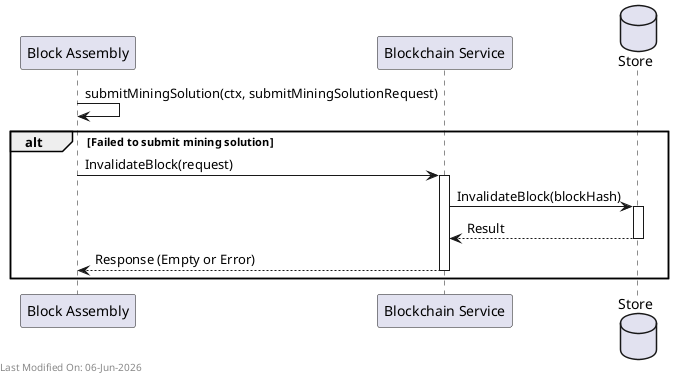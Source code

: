@startuml
participant "Block Assembly" as Client
participant "Blockchain Service" as Blockchain
database "Store" as Store

Client -> Client: submitMiningSolution(ctx, submitMiningSolutionRequest)

alt Failed to submit mining solution
    Client -> Blockchain: InvalidateBlock(request)
    activate Blockchain
    Blockchain -> Store: InvalidateBlock(blockHash)
    activate Store
    Store --> Blockchain: Result
    deactivate Store
    Blockchain --> Client: Response (Empty or Error)
    deactivate Blockchain
end

left footer Last Modified On: %date("dd-MMM-yyyy")

@enduml
